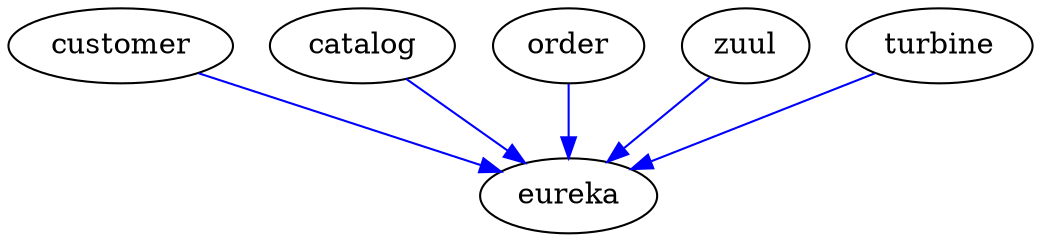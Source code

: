 digraph {
customer->eureka[color=blue]
catalog->eureka[color=blue]
order->eureka[color=blue]
zuul->eureka[color=blue]
turbine->eureka[color=blue]
}